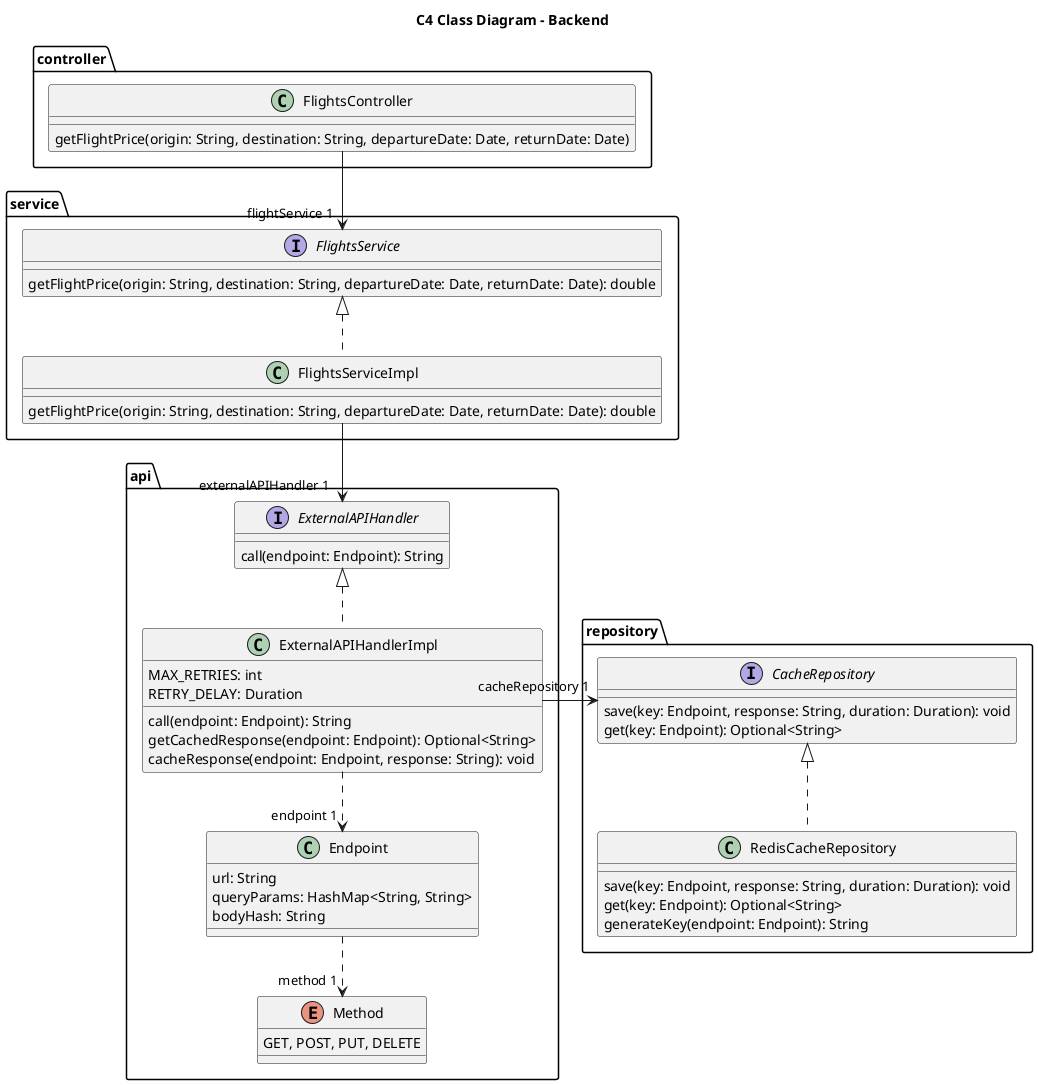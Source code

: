 @startuml
title C4 Class Diagram - Backend

'hide circle
'skinparam linetype ortho

top to bottom direction

package "controller" {
    class FlightsController {
        getFlightPrice(origin: String, destination: String, departureDate: Date, returnDate: Date)
    }
}

package "service" {
    interface FlightsService {
        getFlightPrice(origin: String, destination: String, departureDate: Date, returnDate: Date): double
    }

    class FlightsServiceImpl {
        getFlightPrice(origin: String, destination: String, departureDate: Date, returnDate: Date): double
    }
}

package "api" {
    interface ExternalAPIHandler {
        call(endpoint: Endpoint): String
    }

    class ExternalAPIHandlerImpl {
        MAX_RETRIES: int
        RETRY_DELAY: Duration
        call(endpoint: Endpoint): String
        getCachedResponse(endpoint: Endpoint): Optional<String>
        cacheResponse(endpoint: Endpoint, response: String): void
    }

    class Endpoint {
        url: String
        queryParams: HashMap<String, String>
        bodyHash: String
    }

    enum Method {
        GET, POST, PUT, DELETE
    }
}

package "repository" {
    interface CacheRepository {
        save(key: Endpoint, response: String, duration: Duration): void
        get(key: Endpoint): Optional<String>
    }

    class RedisCacheRepository {
        save(key: Endpoint, response: String, duration: Duration): void
        get(key: Endpoint): Optional<String>
        generateKey(endpoint: Endpoint): String
    }
}

FlightsController --> "flightService 1" FlightsService
FlightsServiceImpl .u.|> FlightsService
FlightsServiceImpl --> "externalAPIHandler 1" ExternalAPIHandler
ExternalAPIHandlerImpl .u.|> ExternalAPIHandler
ExternalAPIHandlerImpl -r-> "cacheRepository 1" CacheRepository
RedisCacheRepository .u.|> CacheRepository
ExternalAPIHandlerImpl ..> "endpoint 1" Endpoint
Endpoint ..> "method 1" Method

@enduml